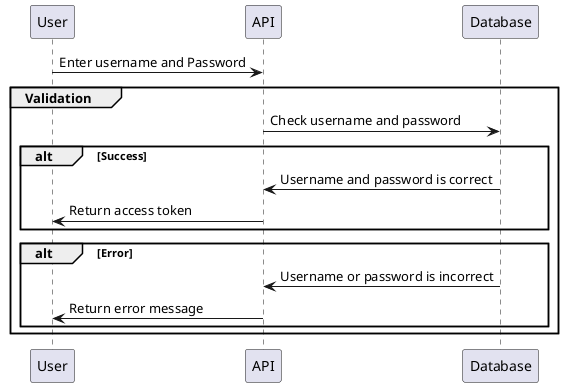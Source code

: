 @startuml

User ->  API: Enter username and Password

group Validation
    API -> Database: Check username and password

    alt Success
        Database -> API: Username and password is correct
        API -> User: Return access token
    end
    alt Error
        Database -> API: Username or password is incorrect
        API -> User: Return error message
    end
end

@enduml
